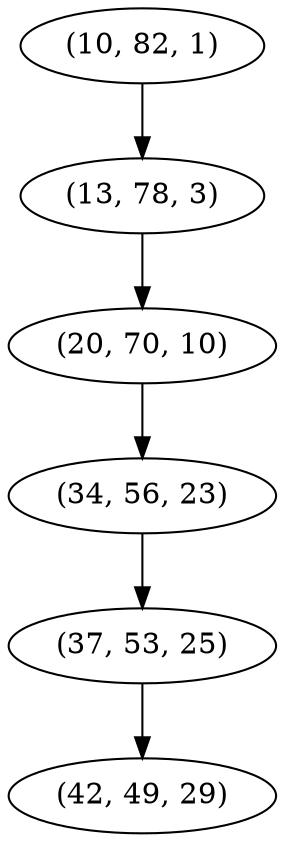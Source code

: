 digraph tree {
    "(10, 82, 1)";
    "(13, 78, 3)";
    "(20, 70, 10)";
    "(34, 56, 23)";
    "(37, 53, 25)";
    "(42, 49, 29)";
    "(10, 82, 1)" -> "(13, 78, 3)";
    "(13, 78, 3)" -> "(20, 70, 10)";
    "(20, 70, 10)" -> "(34, 56, 23)";
    "(34, 56, 23)" -> "(37, 53, 25)";
    "(37, 53, 25)" -> "(42, 49, 29)";
}
